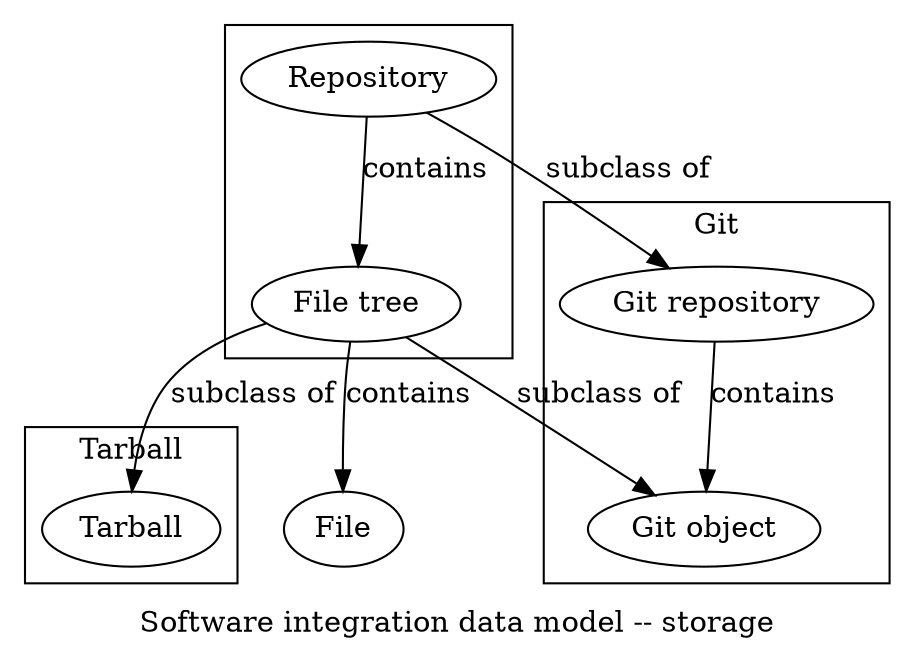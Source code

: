 // This is a manually maintained diagram of the *process*
// part of the software integration ontology.

digraph software_integration_ontology_storage {
  label = "Software integration data model -- storage"

  subgraph cluster_generic {
    label = "";
    "File tree";
    "Repository";

    "Repository" -> "File tree" [label="contains"];
  }

  subgraph cluster_git {
    label = "Git";
    "File tree" -> "Git object" [label="subclass of"];
    "Repository" -> "Git repository" [label="subclass of"];

    "Git repository" -> "Git object" [label="contains"];
  }

  subgraph cluster_tarball {
    label = "Tarball";
    "File tree" -> "Tarball" [label="subclass of"];
  }

  "File tree" -> "File" [label="contains"];
}
